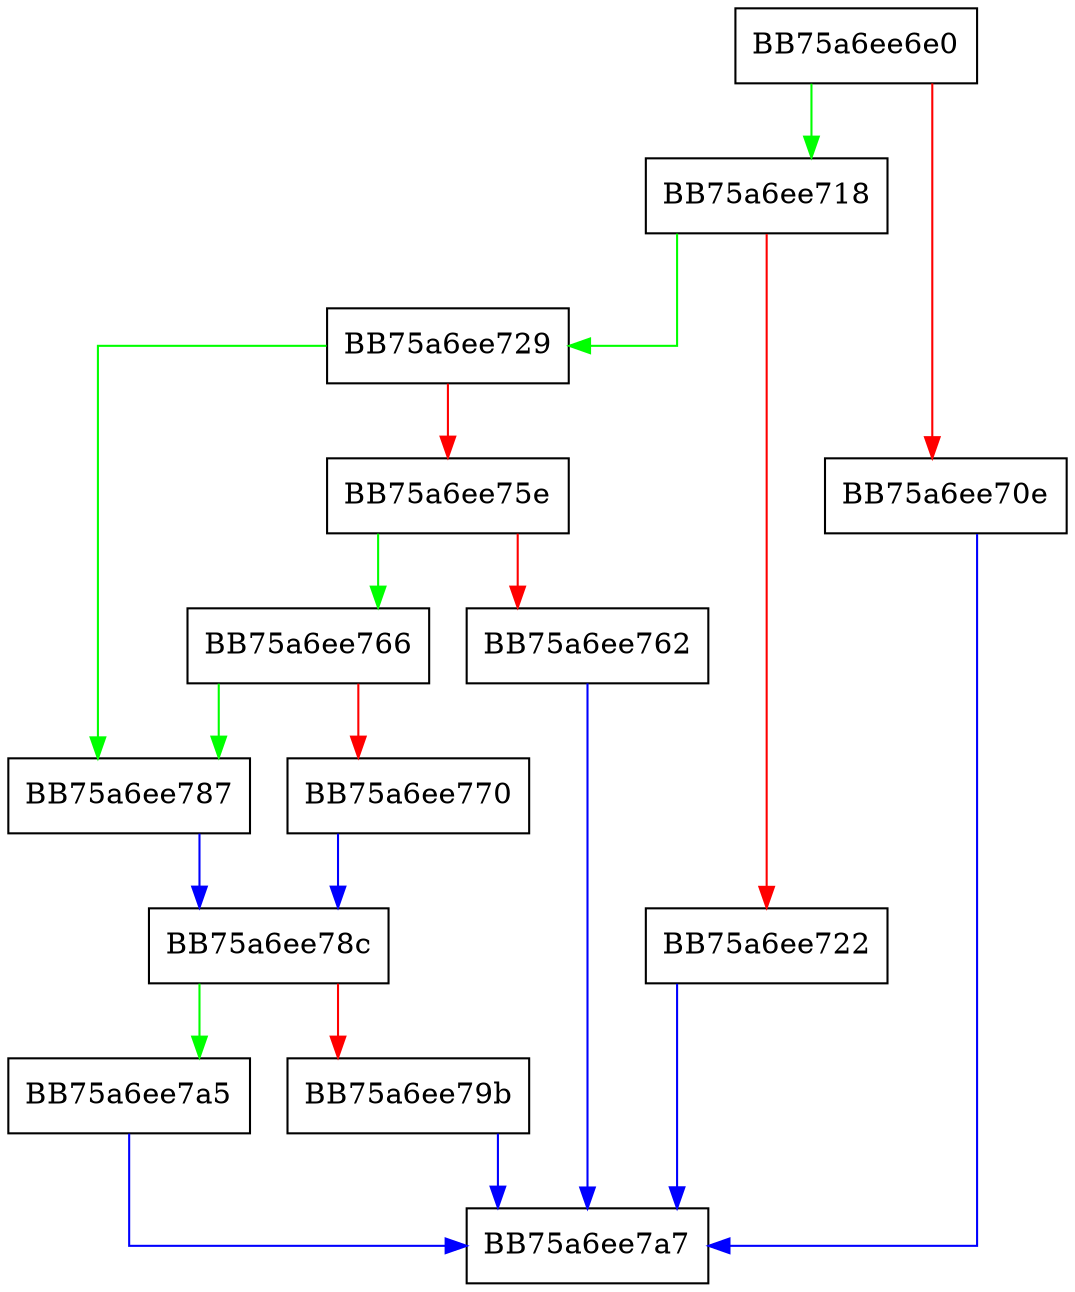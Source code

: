 digraph AcquireInstance {
  node [shape="box"];
  graph [splines=ortho];
  BB75a6ee6e0 -> BB75a6ee718 [color="green"];
  BB75a6ee6e0 -> BB75a6ee70e [color="red"];
  BB75a6ee70e -> BB75a6ee7a7 [color="blue"];
  BB75a6ee718 -> BB75a6ee729 [color="green"];
  BB75a6ee718 -> BB75a6ee722 [color="red"];
  BB75a6ee722 -> BB75a6ee7a7 [color="blue"];
  BB75a6ee729 -> BB75a6ee787 [color="green"];
  BB75a6ee729 -> BB75a6ee75e [color="red"];
  BB75a6ee75e -> BB75a6ee766 [color="green"];
  BB75a6ee75e -> BB75a6ee762 [color="red"];
  BB75a6ee762 -> BB75a6ee7a7 [color="blue"];
  BB75a6ee766 -> BB75a6ee787 [color="green"];
  BB75a6ee766 -> BB75a6ee770 [color="red"];
  BB75a6ee770 -> BB75a6ee78c [color="blue"];
  BB75a6ee787 -> BB75a6ee78c [color="blue"];
  BB75a6ee78c -> BB75a6ee7a5 [color="green"];
  BB75a6ee78c -> BB75a6ee79b [color="red"];
  BB75a6ee79b -> BB75a6ee7a7 [color="blue"];
  BB75a6ee7a5 -> BB75a6ee7a7 [color="blue"];
}